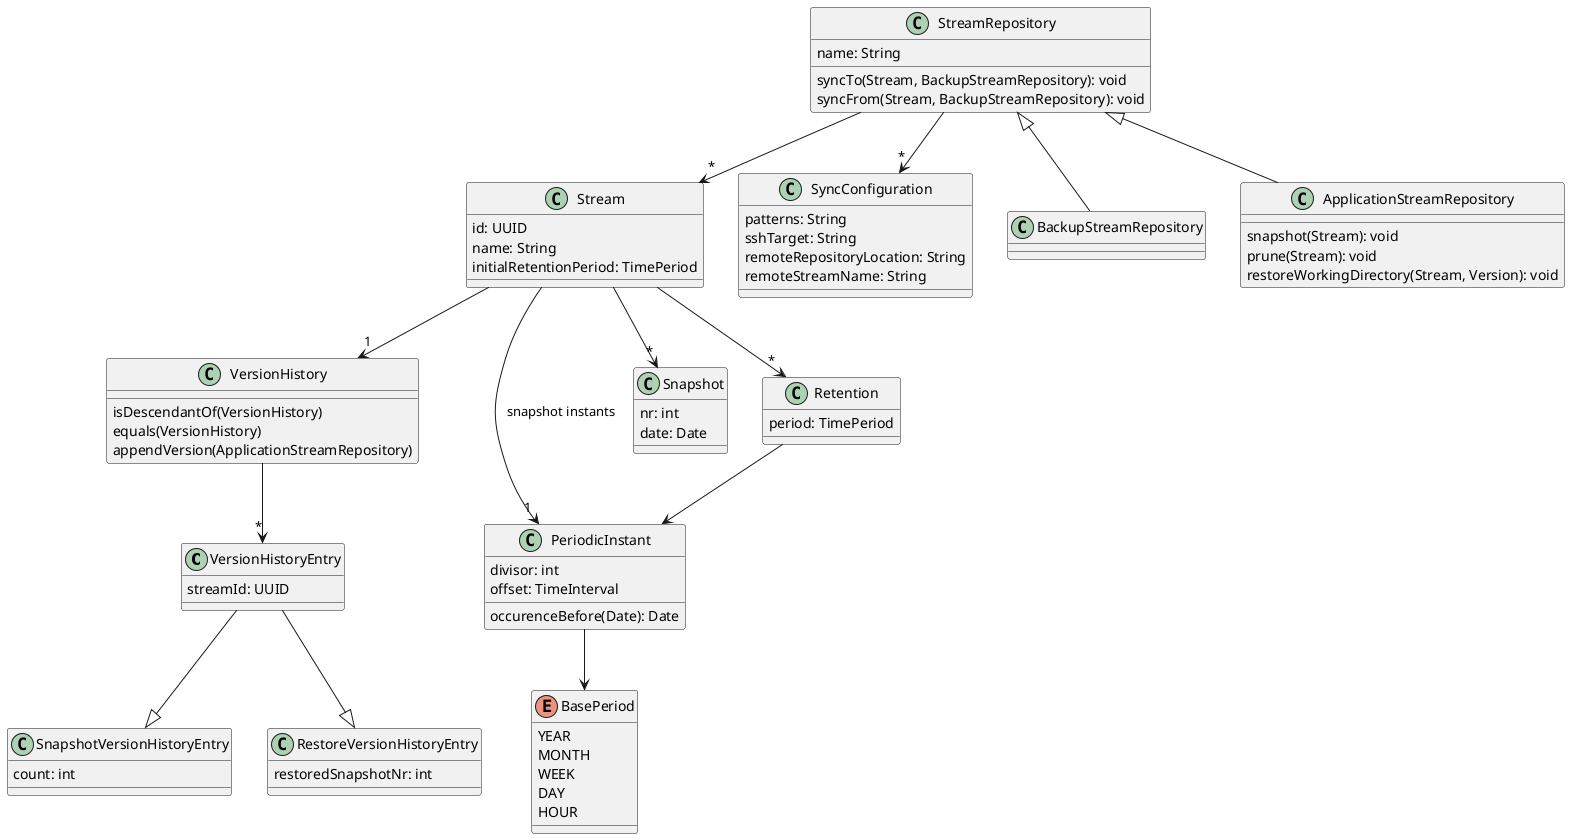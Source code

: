 @startuml

class VersionHistoryEntry {
	streamId: UUID
}
VersionHistoryEntry --|> SnapshotVersionHistoryEntry
VersionHistoryEntry --|> RestoreVersionHistoryEntry

class SnapshotVersionHistoryEntry {
	count: int
}

class RestoreVersionHistoryEntry {
	restoredSnapshotNr: int
}

class VersionHistory {
	isDescendantOf(VersionHistory)
	equals(VersionHistory)
	appendVersion(ApplicationStreamRepository)
}
VersionHistory --> "*"  VersionHistoryEntry

enum BasePeriod {
	YEAR
	MONTH
	WEEK
	DAY
	HOUR
}

class PeriodicInstant {
	divisor: int
	offset: TimeInterval
	occurenceBefore(Date): Date
}
PeriodicInstant --> BasePeriod

class Snapshot {
	nr: int
	date: Date
}

class Retention{
	period: TimePeriod
}
Retention --> PeriodicInstant

class Stream {
	id: UUID
	name: String
	initialRetentionPeriod: TimePeriod
}
Stream --> "1" VersionHistory
Stream --> "1" PeriodicInstant: "snapshot instants"
Stream --> "*" Snapshot
Stream --> "*" Retention

class SyncConfiguration {
  patterns: String
  sshTarget: String
  remoteRepositoryLocation: String
  remoteStreamName: String
}

class StreamRepository {
	name: String
	syncTo(Stream, BackupStreamRepository): void
	syncFrom(Stream, BackupStreamRepository): void
}
StreamRepository --> "*" Stream
StreamRepository --> "*" SyncConfiguration

class BackupStreamRepository {
}
StreamRepository <|-- BackupStreamRepository

class ApplicationStreamRepository {
	snapshot(Stream): void
	prune(Stream): void
	restoreWorkingDirectory(Stream, Version): void
}
StreamRepository <|-- ApplicationStreamRepository

@enduml
